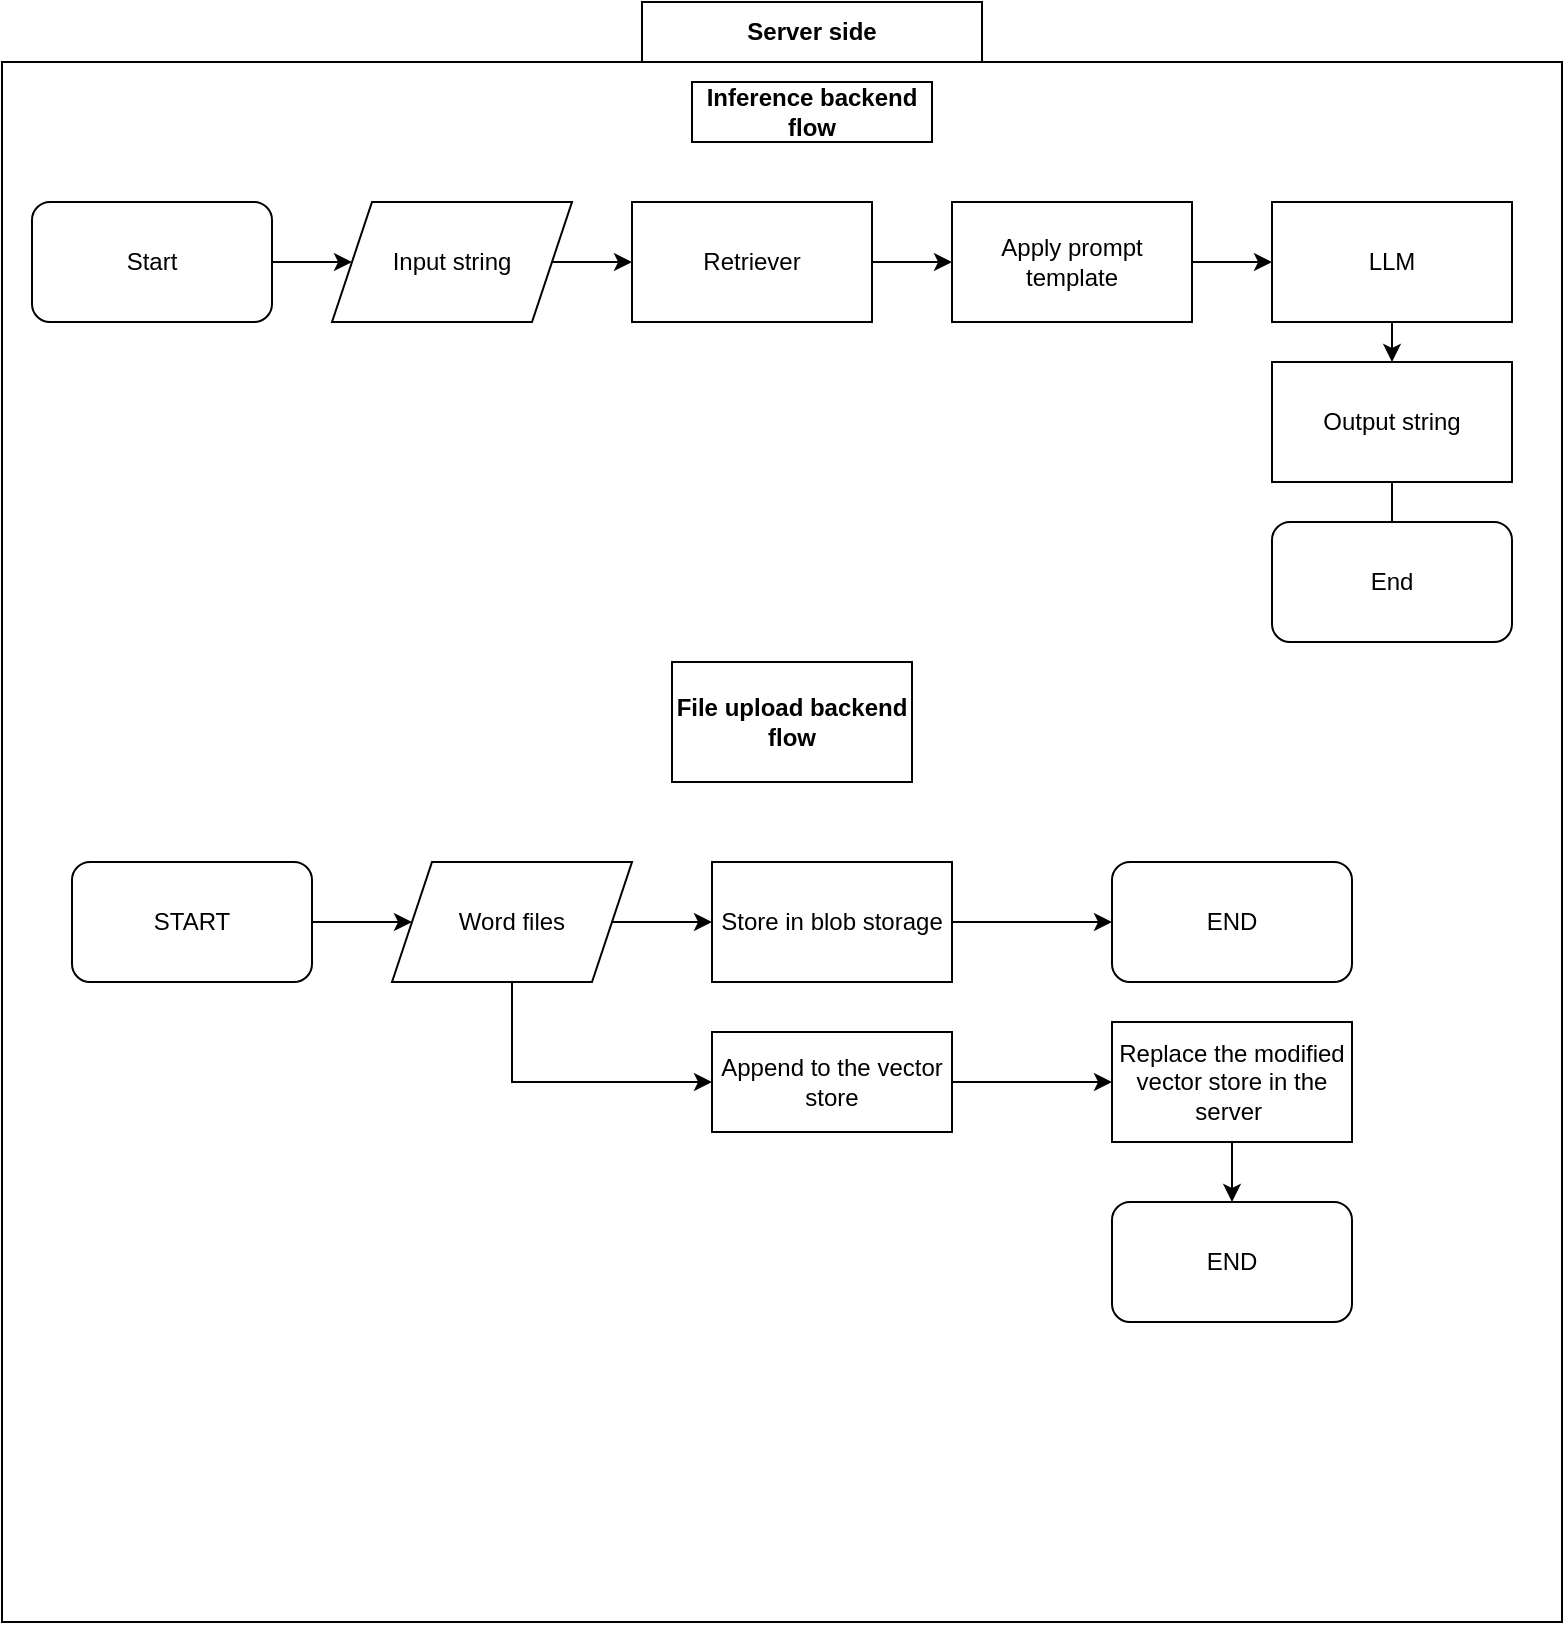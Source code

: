 <mxfile version="24.8.0">
  <diagram name="Page-1" id="B3JcjljI02wevX883_6E">
    <mxGraphModel dx="794" dy="418" grid="1" gridSize="10" guides="1" tooltips="1" connect="1" arrows="1" fold="1" page="1" pageScale="1" pageWidth="850" pageHeight="1100" math="0" shadow="0">
      <root>
        <mxCell id="0" />
        <mxCell id="1" parent="0" />
        <mxCell id="0UHmH_XVC7uYynz2eR1L-57" value="" style="whiteSpace=wrap;html=1;aspect=fixed;" vertex="1" parent="1">
          <mxGeometry x="5" y="40" width="780" height="780" as="geometry" />
        </mxCell>
        <mxCell id="0UHmH_XVC7uYynz2eR1L-3" value="" style="edgeStyle=orthogonalEdgeStyle;rounded=0;orthogonalLoop=1;jettySize=auto;html=1;" edge="1" parent="1" source="0UHmH_XVC7uYynz2eR1L-4" target="0UHmH_XVC7uYynz2eR1L-2">
          <mxGeometry relative="1" as="geometry">
            <mxPoint x="160" y="100" as="sourcePoint" />
          </mxGeometry>
        </mxCell>
        <mxCell id="0UHmH_XVC7uYynz2eR1L-8" value="" style="edgeStyle=orthogonalEdgeStyle;rounded=0;orthogonalLoop=1;jettySize=auto;html=1;" edge="1" parent="1" source="0UHmH_XVC7uYynz2eR1L-2" target="0UHmH_XVC7uYynz2eR1L-6">
          <mxGeometry relative="1" as="geometry" />
        </mxCell>
        <mxCell id="0UHmH_XVC7uYynz2eR1L-2" value="Apply prompt template" style="rounded=0;whiteSpace=wrap;html=1;" vertex="1" parent="1">
          <mxGeometry x="480" y="110" width="120" height="60" as="geometry" />
        </mxCell>
        <mxCell id="0UHmH_XVC7uYynz2eR1L-10" value="" style="edgeStyle=orthogonalEdgeStyle;rounded=0;orthogonalLoop=1;jettySize=auto;html=1;" edge="1" parent="1" source="0UHmH_XVC7uYynz2eR1L-6" target="0UHmH_XVC7uYynz2eR1L-9">
          <mxGeometry relative="1" as="geometry">
            <Array as="points">
              <mxPoint x="700" y="150" />
              <mxPoint x="700" y="150" />
            </Array>
          </mxGeometry>
        </mxCell>
        <mxCell id="0UHmH_XVC7uYynz2eR1L-6" value="LLM" style="whiteSpace=wrap;html=1;rounded=0;" vertex="1" parent="1">
          <mxGeometry x="640" y="110" width="120" height="60" as="geometry" />
        </mxCell>
        <mxCell id="0UHmH_XVC7uYynz2eR1L-32" value="" style="edgeStyle=orthogonalEdgeStyle;rounded=0;orthogonalLoop=1;jettySize=auto;html=1;" edge="1" parent="1" source="0UHmH_XVC7uYynz2eR1L-9">
          <mxGeometry relative="1" as="geometry">
            <mxPoint x="700" y="300" as="targetPoint" />
          </mxGeometry>
        </mxCell>
        <mxCell id="0UHmH_XVC7uYynz2eR1L-9" value="Output string" style="whiteSpace=wrap;html=1;rounded=0;" vertex="1" parent="1">
          <mxGeometry x="640" y="190" width="120" height="60" as="geometry" />
        </mxCell>
        <mxCell id="0UHmH_XVC7uYynz2eR1L-11" value="&lt;b&gt;Inference backend flow&lt;/b&gt;" style="rounded=0;whiteSpace=wrap;html=1;" vertex="1" parent="1">
          <mxGeometry x="350" y="50" width="120" height="30" as="geometry" />
        </mxCell>
        <mxCell id="0UHmH_XVC7uYynz2eR1L-21" value="&lt;b&gt;File upload backend flow&lt;/b&gt;" style="rounded=0;whiteSpace=wrap;html=1;" vertex="1" parent="1">
          <mxGeometry x="340" y="340" width="120" height="60" as="geometry" />
        </mxCell>
        <mxCell id="0UHmH_XVC7uYynz2eR1L-29" value="" style="edgeStyle=orthogonalEdgeStyle;rounded=0;orthogonalLoop=1;jettySize=auto;html=1;" edge="1" parent="1" source="0UHmH_XVC7uYynz2eR1L-26" target="0UHmH_XVC7uYynz2eR1L-4">
          <mxGeometry relative="1" as="geometry" />
        </mxCell>
        <mxCell id="0UHmH_XVC7uYynz2eR1L-26" value="Input string" style="shape=parallelogram;perimeter=parallelogramPerimeter;whiteSpace=wrap;html=1;fixedSize=1;" vertex="1" parent="1">
          <mxGeometry x="170" y="110" width="120" height="60" as="geometry" />
        </mxCell>
        <mxCell id="0UHmH_XVC7uYynz2eR1L-30" value="" style="edgeStyle=orthogonalEdgeStyle;rounded=0;orthogonalLoop=1;jettySize=auto;html=1;" edge="1" parent="1" source="0UHmH_XVC7uYynz2eR1L-27" target="0UHmH_XVC7uYynz2eR1L-26">
          <mxGeometry relative="1" as="geometry" />
        </mxCell>
        <mxCell id="0UHmH_XVC7uYynz2eR1L-27" value="Start" style="rounded=1;whiteSpace=wrap;html=1;" vertex="1" parent="1">
          <mxGeometry x="20" y="110" width="120" height="60" as="geometry" />
        </mxCell>
        <mxCell id="0UHmH_XVC7uYynz2eR1L-4" value="Retriever" style="whiteSpace=wrap;html=1;rounded=0;" vertex="1" parent="1">
          <mxGeometry x="320" y="110" width="120" height="60" as="geometry" />
        </mxCell>
        <mxCell id="0UHmH_XVC7uYynz2eR1L-33" value="End" style="rounded=1;whiteSpace=wrap;html=1;" vertex="1" parent="1">
          <mxGeometry x="640" y="270" width="120" height="60" as="geometry" />
        </mxCell>
        <mxCell id="0UHmH_XVC7uYynz2eR1L-37" value="" style="edgeStyle=orthogonalEdgeStyle;rounded=0;orthogonalLoop=1;jettySize=auto;html=1;" edge="1" parent="1" source="0UHmH_XVC7uYynz2eR1L-34" target="0UHmH_XVC7uYynz2eR1L-35">
          <mxGeometry relative="1" as="geometry" />
        </mxCell>
        <mxCell id="0UHmH_XVC7uYynz2eR1L-34" value="START" style="rounded=1;whiteSpace=wrap;html=1;" vertex="1" parent="1">
          <mxGeometry x="40" y="440" width="120" height="60" as="geometry" />
        </mxCell>
        <mxCell id="0UHmH_XVC7uYynz2eR1L-39" value="" style="edgeStyle=orthogonalEdgeStyle;rounded=0;orthogonalLoop=1;jettySize=auto;html=1;" edge="1" parent="1" source="0UHmH_XVC7uYynz2eR1L-35" target="0UHmH_XVC7uYynz2eR1L-38">
          <mxGeometry relative="1" as="geometry" />
        </mxCell>
        <mxCell id="0UHmH_XVC7uYynz2eR1L-45" style="edgeStyle=orthogonalEdgeStyle;rounded=0;orthogonalLoop=1;jettySize=auto;html=1;exitX=0.5;exitY=1;exitDx=0;exitDy=0;entryX=0;entryY=0.5;entryDx=0;entryDy=0;" edge="1" parent="1" source="0UHmH_XVC7uYynz2eR1L-35" target="0UHmH_XVC7uYynz2eR1L-40">
          <mxGeometry relative="1" as="geometry" />
        </mxCell>
        <mxCell id="0UHmH_XVC7uYynz2eR1L-35" value="Word files" style="shape=parallelogram;perimeter=parallelogramPerimeter;whiteSpace=wrap;html=1;fixedSize=1;" vertex="1" parent="1">
          <mxGeometry x="200" y="440" width="120" height="60" as="geometry" />
        </mxCell>
        <mxCell id="0UHmH_XVC7uYynz2eR1L-51" value="" style="edgeStyle=orthogonalEdgeStyle;rounded=0;orthogonalLoop=1;jettySize=auto;html=1;" edge="1" parent="1" source="0UHmH_XVC7uYynz2eR1L-38" target="0UHmH_XVC7uYynz2eR1L-50">
          <mxGeometry relative="1" as="geometry" />
        </mxCell>
        <mxCell id="0UHmH_XVC7uYynz2eR1L-38" value="Store in blob storage" style="whiteSpace=wrap;html=1;" vertex="1" parent="1">
          <mxGeometry x="360" y="440" width="120" height="60" as="geometry" />
        </mxCell>
        <mxCell id="0UHmH_XVC7uYynz2eR1L-48" style="edgeStyle=orthogonalEdgeStyle;rounded=0;orthogonalLoop=1;jettySize=auto;html=1;exitX=1;exitY=0.5;exitDx=0;exitDy=0;entryX=0;entryY=0.5;entryDx=0;entryDy=0;" edge="1" parent="1" source="0UHmH_XVC7uYynz2eR1L-40" target="0UHmH_XVC7uYynz2eR1L-46">
          <mxGeometry relative="1" as="geometry" />
        </mxCell>
        <mxCell id="0UHmH_XVC7uYynz2eR1L-40" value="Append to the vector store" style="whiteSpace=wrap;html=1;" vertex="1" parent="1">
          <mxGeometry x="360" y="525" width="120" height="50" as="geometry" />
        </mxCell>
        <mxCell id="0UHmH_XVC7uYynz2eR1L-55" value="" style="edgeStyle=orthogonalEdgeStyle;rounded=0;orthogonalLoop=1;jettySize=auto;html=1;" edge="1" parent="1" source="0UHmH_XVC7uYynz2eR1L-46" target="0UHmH_XVC7uYynz2eR1L-54">
          <mxGeometry relative="1" as="geometry" />
        </mxCell>
        <mxCell id="0UHmH_XVC7uYynz2eR1L-46" value="Replace the modified vector store in the server&amp;nbsp;" style="rounded=0;whiteSpace=wrap;html=1;" vertex="1" parent="1">
          <mxGeometry x="560" y="520" width="120" height="60" as="geometry" />
        </mxCell>
        <mxCell id="0UHmH_XVC7uYynz2eR1L-50" value="END" style="rounded=1;whiteSpace=wrap;html=1;" vertex="1" parent="1">
          <mxGeometry x="560" y="440" width="120" height="60" as="geometry" />
        </mxCell>
        <mxCell id="0UHmH_XVC7uYynz2eR1L-54" value="END" style="rounded=1;whiteSpace=wrap;html=1;" vertex="1" parent="1">
          <mxGeometry x="560" y="610" width="120" height="60" as="geometry" />
        </mxCell>
        <mxCell id="0UHmH_XVC7uYynz2eR1L-56" value="&lt;b&gt;Server side&lt;/b&gt;" style="rounded=0;whiteSpace=wrap;html=1;" vertex="1" parent="1">
          <mxGeometry x="325" y="10" width="170" height="30" as="geometry" />
        </mxCell>
      </root>
    </mxGraphModel>
  </diagram>
</mxfile>
